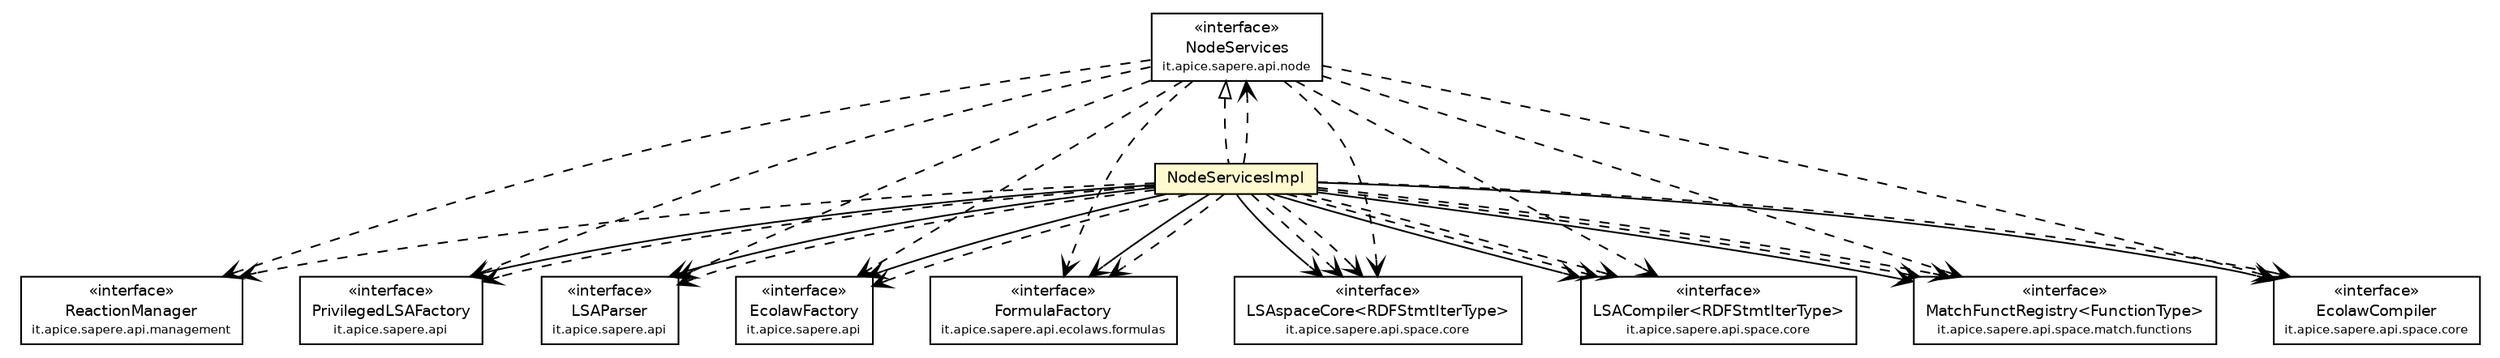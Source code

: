 #!/usr/local/bin/dot
#
# Class diagram 
# Generated by UmlGraph version 4.4 (http://www.spinellis.gr/sw/umlgraph)
#

digraph G {
	edge [fontname="Helvetica",fontsize=10,labelfontname="Helvetica",labelfontsize=10];
	node [fontname="Helvetica",fontsize=10,shape=plaintext];
	// it.apice.sapere.api.PrivilegedLSAFactory
	c65743 [label=<<table border="0" cellborder="1" cellspacing="0" cellpadding="2" port="p" href="../../api/PrivilegedLSAFactory.html">
		<tr><td><table border="0" cellspacing="0" cellpadding="1">
			<tr><td> &laquo;interface&raquo; </td></tr>
			<tr><td> PrivilegedLSAFactory </td></tr>
			<tr><td><font point-size="7.0"> it.apice.sapere.api </font></td></tr>
		</table></td></tr>
		</table>>, fontname="Helvetica", fontcolor="black", fontsize=9.0];
	// it.apice.sapere.api.LSAParser
	c65744 [label=<<table border="0" cellborder="1" cellspacing="0" cellpadding="2" port="p" href="../../api/LSAParser.html">
		<tr><td><table border="0" cellspacing="0" cellpadding="1">
			<tr><td> &laquo;interface&raquo; </td></tr>
			<tr><td> LSAParser </td></tr>
			<tr><td><font point-size="7.0"> it.apice.sapere.api </font></td></tr>
		</table></td></tr>
		</table>>, fontname="Helvetica", fontcolor="black", fontsize=9.0];
	// it.apice.sapere.api.EcolawFactory
	c65746 [label=<<table border="0" cellborder="1" cellspacing="0" cellpadding="2" port="p" href="../../api/EcolawFactory.html">
		<tr><td><table border="0" cellspacing="0" cellpadding="1">
			<tr><td> &laquo;interface&raquo; </td></tr>
			<tr><td> EcolawFactory </td></tr>
			<tr><td><font point-size="7.0"> it.apice.sapere.api </font></td></tr>
		</table></td></tr>
		</table>>, fontname="Helvetica", fontcolor="black", fontsize=9.0];
	// it.apice.sapere.api.ecolaws.formulas.FormulaFactory
	c65770 [label=<<table border="0" cellborder="1" cellspacing="0" cellpadding="2" port="p" href="../../api/ecolaws/formulas/FormulaFactory.html">
		<tr><td><table border="0" cellspacing="0" cellpadding="1">
			<tr><td> &laquo;interface&raquo; </td></tr>
			<tr><td> FormulaFactory </td></tr>
			<tr><td><font point-size="7.0"> it.apice.sapere.api.ecolaws.formulas </font></td></tr>
		</table></td></tr>
		</table>>, fontname="Helvetica", fontcolor="black", fontsize=9.0];
	// it.apice.sapere.api.management.ReactionManager
	c65818 [label=<<table border="0" cellborder="1" cellspacing="0" cellpadding="2" port="p" href="../../api/management/ReactionManager.html">
		<tr><td><table border="0" cellspacing="0" cellpadding="1">
			<tr><td> &laquo;interface&raquo; </td></tr>
			<tr><td> ReactionManager </td></tr>
			<tr><td><font point-size="7.0"> it.apice.sapere.api.management </font></td></tr>
		</table></td></tr>
		</table>>, fontname="Helvetica", fontcolor="black", fontsize=9.0];
	// it.apice.sapere.api.node.NodeServices
	c65829 [label=<<table border="0" cellborder="1" cellspacing="0" cellpadding="2" port="p" href="../../api/node/NodeServices.html">
		<tr><td><table border="0" cellspacing="0" cellpadding="1">
			<tr><td> &laquo;interface&raquo; </td></tr>
			<tr><td> NodeServices </td></tr>
			<tr><td><font point-size="7.0"> it.apice.sapere.api.node </font></td></tr>
		</table></td></tr>
		</table>>, fontname="Helvetica", fontcolor="black", fontsize=9.0];
	// it.apice.sapere.api.space.core.LSAspaceCore<RDFStmtIterType>
	c65830 [label=<<table border="0" cellborder="1" cellspacing="0" cellpadding="2" port="p" href="../../api/space/core/LSAspaceCore.html">
		<tr><td><table border="0" cellspacing="0" cellpadding="1">
			<tr><td> &laquo;interface&raquo; </td></tr>
			<tr><td> LSAspaceCore&lt;RDFStmtIterType&gt; </td></tr>
			<tr><td><font point-size="7.0"> it.apice.sapere.api.space.core </font></td></tr>
		</table></td></tr>
		</table>>, fontname="Helvetica", fontcolor="black", fontsize=9.0];
	// it.apice.sapere.api.space.core.LSACompiler<RDFStmtIterType>
	c65831 [label=<<table border="0" cellborder="1" cellspacing="0" cellpadding="2" port="p" href="../../api/space/core/LSACompiler.html">
		<tr><td><table border="0" cellspacing="0" cellpadding="1">
			<tr><td> &laquo;interface&raquo; </td></tr>
			<tr><td> LSACompiler&lt;RDFStmtIterType&gt; </td></tr>
			<tr><td><font point-size="7.0"> it.apice.sapere.api.space.core </font></td></tr>
		</table></td></tr>
		</table>>, fontname="Helvetica", fontcolor="black", fontsize=9.0];
	// it.apice.sapere.api.space.core.EcolawCompiler
	c65832 [label=<<table border="0" cellborder="1" cellspacing="0" cellpadding="2" port="p" href="../../api/space/core/EcolawCompiler.html">
		<tr><td><table border="0" cellspacing="0" cellpadding="1">
			<tr><td> &laquo;interface&raquo; </td></tr>
			<tr><td> EcolawCompiler </td></tr>
			<tr><td><font point-size="7.0"> it.apice.sapere.api.space.core </font></td></tr>
		</table></td></tr>
		</table>>, fontname="Helvetica", fontcolor="black", fontsize=9.0];
	// it.apice.sapere.api.space.match.functions.MatchFunctRegistry<FunctionType>
	c65839 [label=<<table border="0" cellborder="1" cellspacing="0" cellpadding="2" port="p" href="../../api/space/match/functions/MatchFunctRegistry.html">
		<tr><td><table border="0" cellspacing="0" cellpadding="1">
			<tr><td> &laquo;interface&raquo; </td></tr>
			<tr><td> MatchFunctRegistry&lt;FunctionType&gt; </td></tr>
			<tr><td><font point-size="7.0"> it.apice.sapere.api.space.match.functions </font></td></tr>
		</table></td></tr>
		</table>>, fontname="Helvetica", fontcolor="black", fontsize=9.0];
	// it.apice.sapere.node.internal.NodeServicesImpl
	c65943 [label=<<table border="0" cellborder="1" cellspacing="0" cellpadding="2" port="p" bgcolor="lemonChiffon" href="./NodeServicesImpl.html">
		<tr><td><table border="0" cellspacing="0" cellpadding="1">
			<tr><td> NodeServicesImpl </td></tr>
		</table></td></tr>
		</table>>, fontname="Helvetica", fontcolor="black", fontsize=9.0];
	//it.apice.sapere.node.internal.NodeServicesImpl implements it.apice.sapere.api.node.NodeServices
	c65829:p -> c65943:p [dir=back,arrowtail=empty,style=dashed];
	// it.apice.sapere.node.internal.NodeServicesImpl NAVASSOC it.apice.sapere.api.PrivilegedLSAFactory
	c65943:p -> c65743:p [taillabel="", label="", headlabel="", fontname="Helvetica", fontcolor="black", fontsize=10.0, color="black", arrowhead=open];
	// it.apice.sapere.node.internal.NodeServicesImpl NAVASSOC it.apice.sapere.api.space.core.LSACompiler<RDFStmtIterType>
	c65943:p -> c65831:p [taillabel="", label="", headlabel="", fontname="Helvetica", fontcolor="black", fontsize=10.0, color="black", arrowhead=open];
	// it.apice.sapere.node.internal.NodeServicesImpl NAVASSOC it.apice.sapere.api.LSAParser
	c65943:p -> c65744:p [taillabel="", label="", headlabel="", fontname="Helvetica", fontcolor="black", fontsize=10.0, color="black", arrowhead=open];
	// it.apice.sapere.node.internal.NodeServicesImpl NAVASSOC it.apice.sapere.api.EcolawFactory
	c65943:p -> c65746:p [taillabel="", label="", headlabel="", fontname="Helvetica", fontcolor="black", fontsize=10.0, color="black", arrowhead=open];
	// it.apice.sapere.node.internal.NodeServicesImpl NAVASSOC it.apice.sapere.api.space.core.EcolawCompiler
	c65943:p -> c65832:p [taillabel="", label="", headlabel="", fontname="Helvetica", fontcolor="black", fontsize=10.0, color="black", arrowhead=open];
	// it.apice.sapere.node.internal.NodeServicesImpl NAVASSOC it.apice.sapere.api.ecolaws.formulas.FormulaFactory
	c65943:p -> c65770:p [taillabel="", label="", headlabel="", fontname="Helvetica", fontcolor="black", fontsize=10.0, color="black", arrowhead=open];
	// it.apice.sapere.node.internal.NodeServicesImpl NAVASSOC it.apice.sapere.api.space.core.LSAspaceCore<RDFStmtIterType>
	c65943:p -> c65830:p [taillabel="", label="", headlabel="", fontname="Helvetica", fontcolor="black", fontsize=10.0, color="black", arrowhead=open];
	// it.apice.sapere.node.internal.NodeServicesImpl NAVASSOC it.apice.sapere.api.space.match.functions.MatchFunctRegistry<FunctionType>
	c65943:p -> c65839:p [taillabel="", label="", headlabel="", fontname="Helvetica", fontcolor="black", fontsize=10.0, color="black", arrowhead=open];
	// it.apice.sapere.api.node.NodeServices DEPEND it.apice.sapere.api.management.ReactionManager
	c65829:p -> c65818:p [taillabel="", label="", headlabel="", fontname="Helvetica", fontcolor="black", fontsize=10.0, color="black", arrowhead=open, style=dashed];
	// it.apice.sapere.api.node.NodeServices DEPEND it.apice.sapere.api.space.match.functions.MatchFunctRegistry<FunctionType>
	c65829:p -> c65839:p [taillabel="", label="", headlabel="", fontname="Helvetica", fontcolor="black", fontsize=10.0, color="black", arrowhead=open, style=dashed];
	// it.apice.sapere.api.node.NodeServices DEPEND it.apice.sapere.api.ecolaws.formulas.FormulaFactory
	c65829:p -> c65770:p [taillabel="", label="", headlabel="", fontname="Helvetica", fontcolor="black", fontsize=10.0, color="black", arrowhead=open, style=dashed];
	// it.apice.sapere.api.node.NodeServices DEPEND it.apice.sapere.api.LSAParser
	c65829:p -> c65744:p [taillabel="", label="", headlabel="", fontname="Helvetica", fontcolor="black", fontsize=10.0, color="black", arrowhead=open, style=dashed];
	// it.apice.sapere.api.node.NodeServices DEPEND it.apice.sapere.api.space.core.LSAspaceCore<RDFStmtIterType>
	c65829:p -> c65830:p [taillabel="", label="", headlabel="", fontname="Helvetica", fontcolor="black", fontsize=10.0, color="black", arrowhead=open, style=dashed];
	// it.apice.sapere.api.node.NodeServices DEPEND it.apice.sapere.api.space.core.LSACompiler<RDFStmtIterType>
	c65829:p -> c65831:p [taillabel="", label="", headlabel="", fontname="Helvetica", fontcolor="black", fontsize=10.0, color="black", arrowhead=open, style=dashed];
	// it.apice.sapere.api.node.NodeServices DEPEND it.apice.sapere.api.EcolawFactory
	c65829:p -> c65746:p [taillabel="", label="", headlabel="", fontname="Helvetica", fontcolor="black", fontsize=10.0, color="black", arrowhead=open, style=dashed];
	// it.apice.sapere.api.node.NodeServices DEPEND it.apice.sapere.api.space.core.EcolawCompiler
	c65829:p -> c65832:p [taillabel="", label="", headlabel="", fontname="Helvetica", fontcolor="black", fontsize=10.0, color="black", arrowhead=open, style=dashed];
	// it.apice.sapere.api.node.NodeServices DEPEND it.apice.sapere.api.PrivilegedLSAFactory
	c65829:p -> c65743:p [taillabel="", label="", headlabel="", fontname="Helvetica", fontcolor="black", fontsize=10.0, color="black", arrowhead=open, style=dashed];
	// it.apice.sapere.node.internal.NodeServicesImpl DEPEND it.apice.sapere.api.space.core.EcolawCompiler
	c65943:p -> c65832:p [taillabel="", label="", headlabel="", fontname="Helvetica", fontcolor="black", fontsize=10.0, color="black", arrowhead=open, style=dashed];
	// it.apice.sapere.node.internal.NodeServicesImpl DEPEND it.apice.sapere.api.space.core.LSACompiler<RDFStmtIterType>
	c65943:p -> c65831:p [taillabel="", label="", headlabel="", fontname="Helvetica", fontcolor="black", fontsize=10.0, color="black", arrowhead=open, style=dashed];
	// it.apice.sapere.node.internal.NodeServicesImpl DEPEND it.apice.sapere.api.space.match.functions.MatchFunctRegistry<FunctionType>
	c65943:p -> c65839:p [taillabel="", label="", headlabel="", fontname="Helvetica", fontcolor="black", fontsize=10.0, color="black", arrowhead=open, style=dashed];
	// it.apice.sapere.node.internal.NodeServicesImpl DEPEND it.apice.sapere.api.space.core.LSAspaceCore<RDFStmtIterType>
	c65943:p -> c65830:p [taillabel="", label="", headlabel="", fontname="Helvetica", fontcolor="black", fontsize=10.0, color="black", arrowhead=open, style=dashed];
	// it.apice.sapere.node.internal.NodeServicesImpl DEPEND it.apice.sapere.api.space.core.LSAspaceCore<RDFStmtIterType>
	c65943:p -> c65830:p [taillabel="", label="", headlabel="", fontname="Helvetica", fontcolor="black", fontsize=10.0, color="black", arrowhead=open, style=dashed];
	// it.apice.sapere.node.internal.NodeServicesImpl DEPEND it.apice.sapere.api.management.ReactionManager
	c65943:p -> c65818:p [taillabel="", label="", headlabel="", fontname="Helvetica", fontcolor="black", fontsize=10.0, color="black", arrowhead=open, style=dashed];
	// it.apice.sapere.node.internal.NodeServicesImpl DEPEND it.apice.sapere.api.ecolaws.formulas.FormulaFactory
	c65943:p -> c65770:p [taillabel="", label="", headlabel="", fontname="Helvetica", fontcolor="black", fontsize=10.0, color="black", arrowhead=open, style=dashed];
	// it.apice.sapere.node.internal.NodeServicesImpl DEPEND it.apice.sapere.api.LSAParser
	c65943:p -> c65744:p [taillabel="", label="", headlabel="", fontname="Helvetica", fontcolor="black", fontsize=10.0, color="black", arrowhead=open, style=dashed];
	// it.apice.sapere.node.internal.NodeServicesImpl DEPEND it.apice.sapere.api.EcolawFactory
	c65943:p -> c65746:p [taillabel="", label="", headlabel="", fontname="Helvetica", fontcolor="black", fontsize=10.0, color="black", arrowhead=open, style=dashed];
	// it.apice.sapere.node.internal.NodeServicesImpl DEPEND it.apice.sapere.api.space.match.functions.MatchFunctRegistry<FunctionType>
	c65943:p -> c65839:p [taillabel="", label="", headlabel="", fontname="Helvetica", fontcolor="black", fontsize=10.0, color="black", arrowhead=open, style=dashed];
	// it.apice.sapere.node.internal.NodeServicesImpl DEPEND it.apice.sapere.api.node.NodeServices
	c65943:p -> c65829:p [taillabel="", label="", headlabel="", fontname="Helvetica", fontcolor="black", fontsize=10.0, color="black", arrowhead=open, style=dashed];
	// it.apice.sapere.node.internal.NodeServicesImpl DEPEND it.apice.sapere.api.space.core.LSACompiler<RDFStmtIterType>
	c65943:p -> c65831:p [taillabel="", label="", headlabel="", fontname="Helvetica", fontcolor="black", fontsize=10.0, color="black", arrowhead=open, style=dashed];
	// it.apice.sapere.node.internal.NodeServicesImpl DEPEND it.apice.sapere.api.PrivilegedLSAFactory
	c65943:p -> c65743:p [taillabel="", label="", headlabel="", fontname="Helvetica", fontcolor="black", fontsize=10.0, color="black", arrowhead=open, style=dashed];
}

